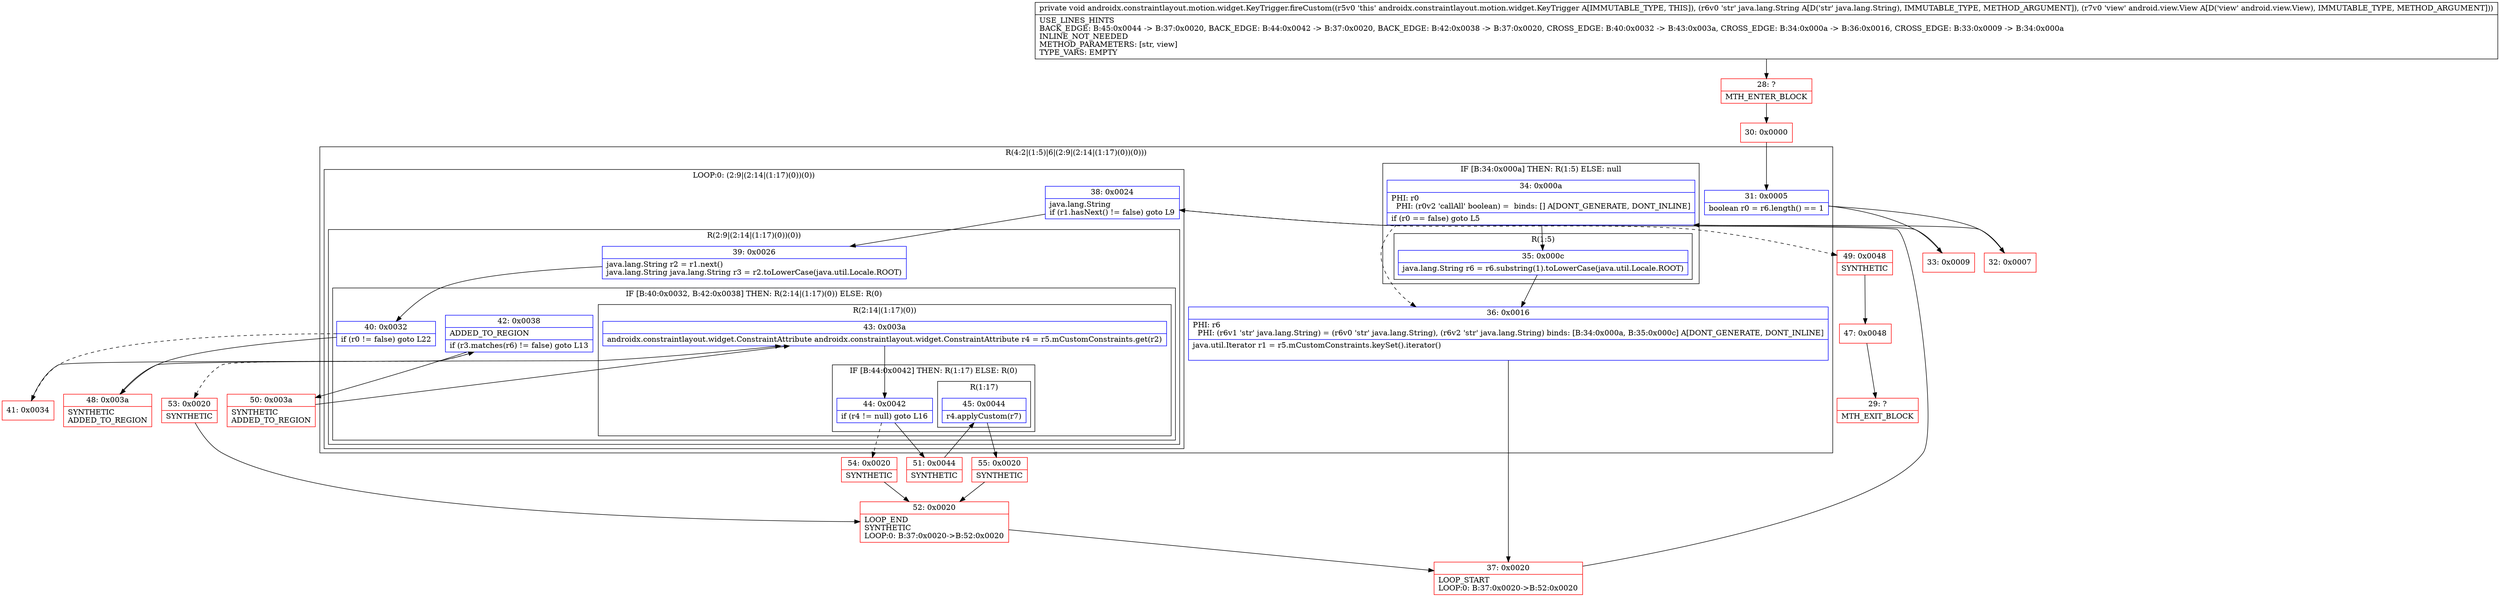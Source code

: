 digraph "CFG forandroidx.constraintlayout.motion.widget.KeyTrigger.fireCustom(Ljava\/lang\/String;Landroid\/view\/View;)V" {
subgraph cluster_Region_581855468 {
label = "R(4:2|(1:5)|6|(2:9|(2:14|(1:17)(0))(0)))";
node [shape=record,color=blue];
Node_31 [shape=record,label="{31\:\ 0x0005|boolean r0 = r6.length() == 1\l}"];
subgraph cluster_IfRegion_633008111 {
label = "IF [B:34:0x000a] THEN: R(1:5) ELSE: null";
node [shape=record,color=blue];
Node_34 [shape=record,label="{34\:\ 0x000a|PHI: r0 \l  PHI: (r0v2 'callAll' boolean) =  binds: [] A[DONT_GENERATE, DONT_INLINE]\l|if (r0 == false) goto L5\l}"];
subgraph cluster_Region_1254842304 {
label = "R(1:5)";
node [shape=record,color=blue];
Node_35 [shape=record,label="{35\:\ 0x000c|java.lang.String r6 = r6.substring(1).toLowerCase(java.util.Locale.ROOT)\l}"];
}
}
Node_36 [shape=record,label="{36\:\ 0x0016|PHI: r6 \l  PHI: (r6v1 'str' java.lang.String) = (r6v0 'str' java.lang.String), (r6v2 'str' java.lang.String) binds: [B:34:0x000a, B:35:0x000c] A[DONT_GENERATE, DONT_INLINE]\l|java.util.Iterator r1 = r5.mCustomConstraints.keySet().iterator()\l\l}"];
subgraph cluster_LoopRegion_494071774 {
label = "LOOP:0: (2:9|(2:14|(1:17)(0))(0))";
node [shape=record,color=blue];
Node_38 [shape=record,label="{38\:\ 0x0024|java.lang.String \lif (r1.hasNext() != false) goto L9\l}"];
subgraph cluster_Region_288641319 {
label = "R(2:9|(2:14|(1:17)(0))(0))";
node [shape=record,color=blue];
Node_39 [shape=record,label="{39\:\ 0x0026|java.lang.String r2 = r1.next()\ljava.lang.String java.lang.String r3 = r2.toLowerCase(java.util.Locale.ROOT)\l}"];
subgraph cluster_IfRegion_433738589 {
label = "IF [B:40:0x0032, B:42:0x0038] THEN: R(2:14|(1:17)(0)) ELSE: R(0)";
node [shape=record,color=blue];
Node_40 [shape=record,label="{40\:\ 0x0032|if (r0 != false) goto L22\l}"];
Node_42 [shape=record,label="{42\:\ 0x0038|ADDED_TO_REGION\l|if (r3.matches(r6) != false) goto L13\l}"];
subgraph cluster_Region_1082958565 {
label = "R(2:14|(1:17)(0))";
node [shape=record,color=blue];
Node_43 [shape=record,label="{43\:\ 0x003a|androidx.constraintlayout.widget.ConstraintAttribute androidx.constraintlayout.widget.ConstraintAttribute r4 = r5.mCustomConstraints.get(r2)\l}"];
subgraph cluster_IfRegion_842786956 {
label = "IF [B:44:0x0042] THEN: R(1:17) ELSE: R(0)";
node [shape=record,color=blue];
Node_44 [shape=record,label="{44\:\ 0x0042|if (r4 != null) goto L16\l}"];
subgraph cluster_Region_2033190189 {
label = "R(1:17)";
node [shape=record,color=blue];
Node_45 [shape=record,label="{45\:\ 0x0044|r4.applyCustom(r7)\l}"];
}
subgraph cluster_Region_1365534352 {
label = "R(0)";
node [shape=record,color=blue];
}
}
}
subgraph cluster_Region_206778607 {
label = "R(0)";
node [shape=record,color=blue];
}
}
}
}
}
Node_28 [shape=record,color=red,label="{28\:\ ?|MTH_ENTER_BLOCK\l}"];
Node_30 [shape=record,color=red,label="{30\:\ 0x0000}"];
Node_32 [shape=record,color=red,label="{32\:\ 0x0007}"];
Node_37 [shape=record,color=red,label="{37\:\ 0x0020|LOOP_START\lLOOP:0: B:37:0x0020\-\>B:52:0x0020\l}"];
Node_41 [shape=record,color=red,label="{41\:\ 0x0034}"];
Node_50 [shape=record,color=red,label="{50\:\ 0x003a|SYNTHETIC\lADDED_TO_REGION\l}"];
Node_51 [shape=record,color=red,label="{51\:\ 0x0044|SYNTHETIC\l}"];
Node_55 [shape=record,color=red,label="{55\:\ 0x0020|SYNTHETIC\l}"];
Node_52 [shape=record,color=red,label="{52\:\ 0x0020|LOOP_END\lSYNTHETIC\lLOOP:0: B:37:0x0020\-\>B:52:0x0020\l}"];
Node_54 [shape=record,color=red,label="{54\:\ 0x0020|SYNTHETIC\l}"];
Node_53 [shape=record,color=red,label="{53\:\ 0x0020|SYNTHETIC\l}"];
Node_48 [shape=record,color=red,label="{48\:\ 0x003a|SYNTHETIC\lADDED_TO_REGION\l}"];
Node_49 [shape=record,color=red,label="{49\:\ 0x0048|SYNTHETIC\l}"];
Node_47 [shape=record,color=red,label="{47\:\ 0x0048}"];
Node_29 [shape=record,color=red,label="{29\:\ ?|MTH_EXIT_BLOCK\l}"];
Node_33 [shape=record,color=red,label="{33\:\ 0x0009}"];
MethodNode[shape=record,label="{private void androidx.constraintlayout.motion.widget.KeyTrigger.fireCustom((r5v0 'this' androidx.constraintlayout.motion.widget.KeyTrigger A[IMMUTABLE_TYPE, THIS]), (r6v0 'str' java.lang.String A[D('str' java.lang.String), IMMUTABLE_TYPE, METHOD_ARGUMENT]), (r7v0 'view' android.view.View A[D('view' android.view.View), IMMUTABLE_TYPE, METHOD_ARGUMENT]))  | USE_LINES_HINTS\lBACK_EDGE: B:45:0x0044 \-\> B:37:0x0020, BACK_EDGE: B:44:0x0042 \-\> B:37:0x0020, BACK_EDGE: B:42:0x0038 \-\> B:37:0x0020, CROSS_EDGE: B:40:0x0032 \-\> B:43:0x003a, CROSS_EDGE: B:34:0x000a \-\> B:36:0x0016, CROSS_EDGE: B:33:0x0009 \-\> B:34:0x000a\lINLINE_NOT_NEEDED\lMETHOD_PARAMETERS: [str, view]\lTYPE_VARS: EMPTY\l}"];
MethodNode -> Node_28;Node_31 -> Node_32;
Node_31 -> Node_33;
Node_34 -> Node_35;
Node_34 -> Node_36[style=dashed];
Node_35 -> Node_36;
Node_36 -> Node_37;
Node_38 -> Node_39;
Node_38 -> Node_49[style=dashed];
Node_39 -> Node_40;
Node_40 -> Node_41[style=dashed];
Node_40 -> Node_48;
Node_42 -> Node_50;
Node_42 -> Node_53[style=dashed];
Node_43 -> Node_44;
Node_44 -> Node_51;
Node_44 -> Node_54[style=dashed];
Node_45 -> Node_55;
Node_28 -> Node_30;
Node_30 -> Node_31;
Node_32 -> Node_34;
Node_37 -> Node_38;
Node_41 -> Node_42;
Node_50 -> Node_43;
Node_51 -> Node_45;
Node_55 -> Node_52;
Node_52 -> Node_37;
Node_54 -> Node_52;
Node_53 -> Node_52;
Node_48 -> Node_43;
Node_49 -> Node_47;
Node_47 -> Node_29;
Node_33 -> Node_34;
}

